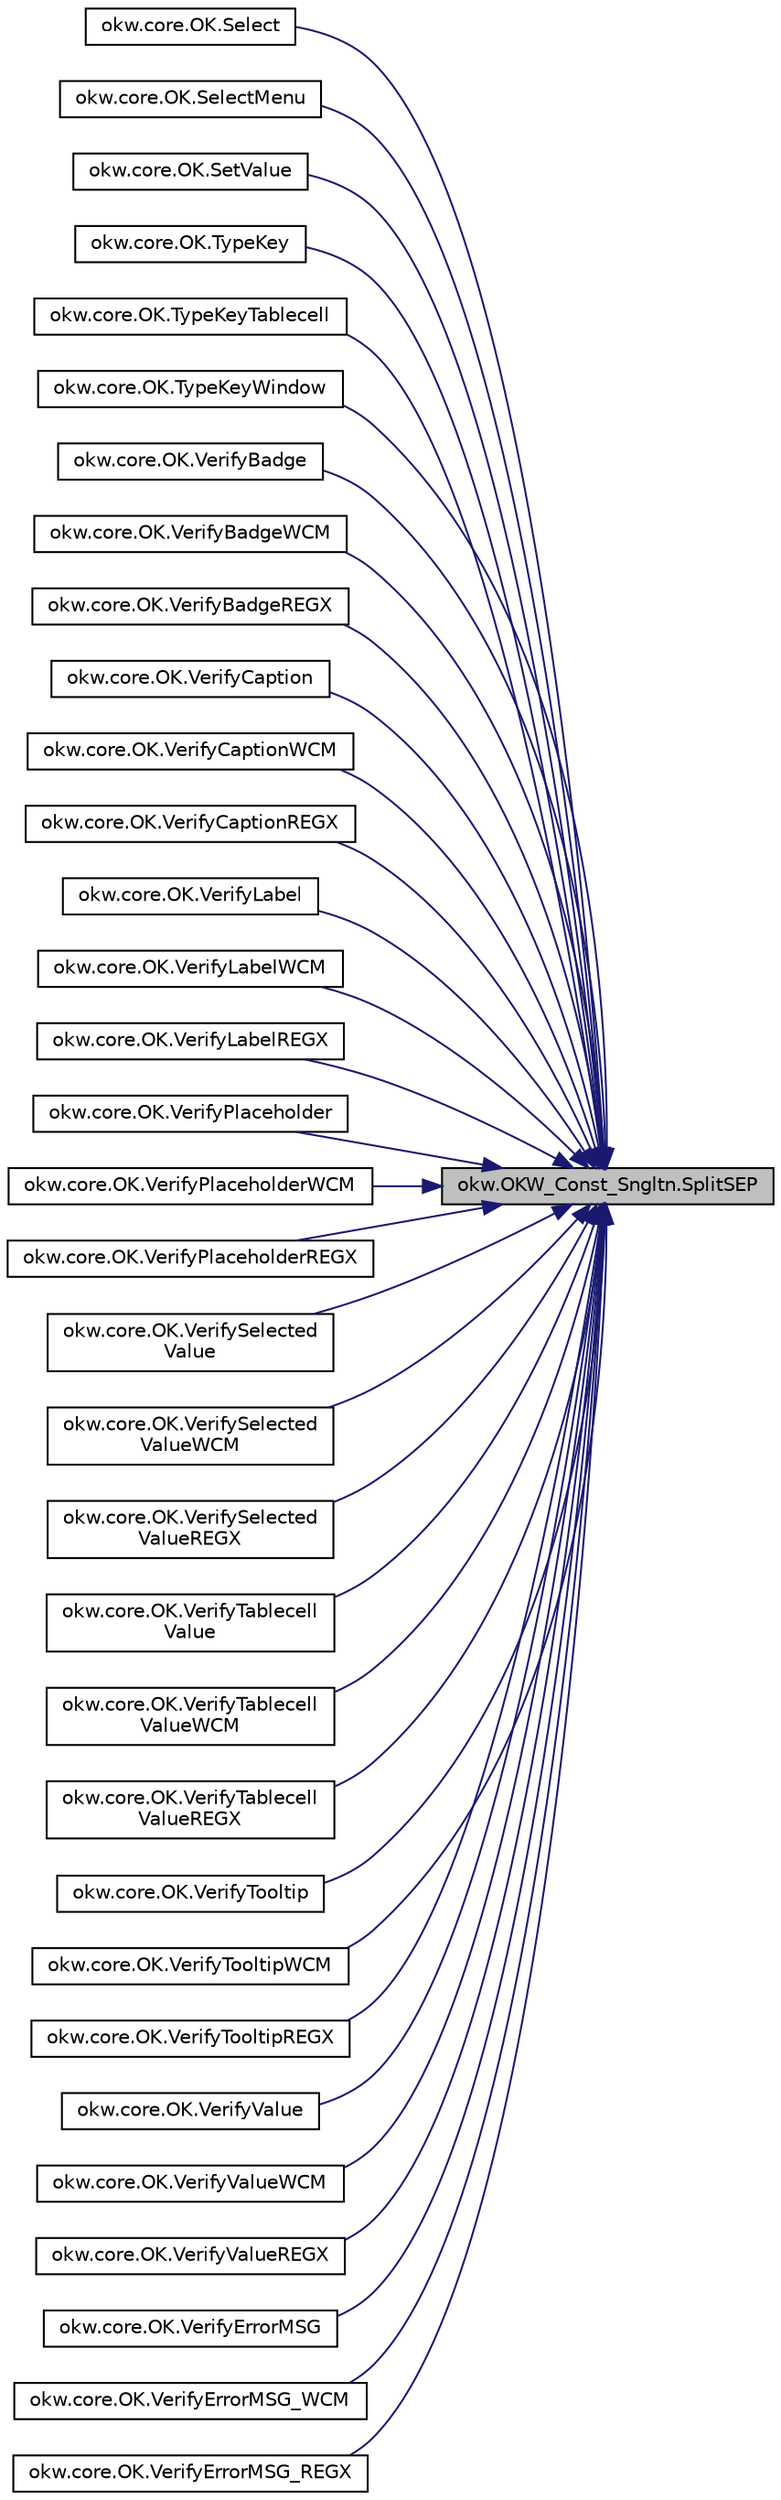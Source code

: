 digraph "okw.OKW_Const_Sngltn.SplitSEP"
{
 // INTERACTIVE_SVG=YES
 // LATEX_PDF_SIZE
  edge [fontname="Helvetica",fontsize="10",labelfontname="Helvetica",labelfontsize="10"];
  node [fontname="Helvetica",fontsize="10",shape=record];
  rankdir="RL";
  Node349 [label="okw.OKW_Const_Sngltn.SplitSEP",height=0.2,width=0.4,color="black", fillcolor="grey75", style="filled", fontcolor="black",tooltip="Methode trennt einen String und wandelt diesen in einen ListString um."];
  Node349 -> Node350 [dir="back",color="midnightblue",fontsize="10",style="solid",fontname="Helvetica"];
  Node350 [label="okw.core.OK.Select",height=0.2,width=0.4,color="black", fillcolor="white", style="filled",URL="$classokw_1_1core_1_1_o_k.html#a7ee0b387364c0c188f94099f14f2da43",tooltip="Auswahl aller Zeilen einer Liste/Tabelle, welche die gegebenen Daten enthalten."];
  Node349 -> Node351 [dir="back",color="midnightblue",fontsize="10",style="solid",fontname="Helvetica"];
  Node351 [label="okw.core.OK.SelectMenu",height=0.2,width=0.4,color="black", fillcolor="white", style="filled",URL="$classokw_1_1core_1_1_o_k.html#a691dd78240ef7e8a609b05e431c54f8c",tooltip="Wählt den gegebenen Menüeintrag aus."];
  Node349 -> Node352 [dir="back",color="midnightblue",fontsize="10",style="solid",fontname="Helvetica"];
  Node352 [label="okw.core.OK.SetValue",height=0.2,width=0.4,color="black", fillcolor="white", style="filled",URL="$classokw_1_1core_1_1_o_k.html#a6af4fe0d34a701aefc8ce67657b3c432",tooltip="Setzt den Wert des gegebenen Fensterobjekts auf den gegebenen Wert."];
  Node349 -> Node353 [dir="back",color="midnightblue",fontsize="10",style="solid",fontname="Helvetica"];
  Node353 [label="okw.core.OK.TypeKey",height=0.2,width=0.4,color="black", fillcolor="white", style="filled",URL="$classokw_1_1core_1_1_o_k.html#a4600012e7b1fdbedcee36313d0397fd5",tooltip="Tastatureingaben von Daten in das aktive Fensterobjekt."];
  Node349 -> Node354 [dir="back",color="midnightblue",fontsize="10",style="solid",fontname="Helvetica"];
  Node354 [label="okw.core.OK.TypeKeyTablecell",height=0.2,width=0.4,color="black", fillcolor="white", style="filled",URL="$classokw_1_1core_1_1_o_k.html#afbfb6cebd96c8087190627a4c0d0f7c4",tooltip="Eingabe von Daten in eine gegebene Tabellenzelle über die Tastatur."];
  Node349 -> Node355 [dir="back",color="midnightblue",fontsize="10",style="solid",fontname="Helvetica"];
  Node355 [label="okw.core.OK.TypeKeyWindow",height=0.2,width=0.4,color="black", fillcolor="white", style="filled",URL="$classokw_1_1core_1_1_o_k.html#ad91da46f1631eed55757d42061543e86",tooltip="Tastatureingabe in ein bestimmtes Fensterobjekt."];
  Node349 -> Node356 [dir="back",color="midnightblue",fontsize="10",style="solid",fontname="Helvetica"];
  Node356 [label="okw.core.OK.VerifyBadge",height=0.2,width=0.4,color="black", fillcolor="white", style="filled",URL="$classokw_1_1core_1_1_o_k.html#ac2c25fc3fa5b40db4e95219582f11874",tooltip="Überprüft den Badge des Objektes ."];
  Node349 -> Node357 [dir="back",color="midnightblue",fontsize="10",style="solid",fontname="Helvetica"];
  Node357 [label="okw.core.OK.VerifyBadgeWCM",height=0.2,width=0.4,color="black", fillcolor="white", style="filled",URL="$classokw_1_1core_1_1_o_k.html#a0bcee3fd07b44b54c13c14f0ff1080f0",tooltip="Überprüft den Badge des Objektes ."];
  Node349 -> Node358 [dir="back",color="midnightblue",fontsize="10",style="solid",fontname="Helvetica"];
  Node358 [label="okw.core.OK.VerifyBadgeREGX",height=0.2,width=0.4,color="black", fillcolor="white", style="filled",URL="$classokw_1_1core_1_1_o_k.html#a9e122d11d43dfbb7835c21a8b55b5759",tooltip="Überprüft den Badge des Objektes ."];
  Node349 -> Node359 [dir="back",color="midnightblue",fontsize="10",style="solid",fontname="Helvetica"];
  Node359 [label="okw.core.OK.VerifyCaption",height=0.2,width=0.4,color="black", fillcolor="white", style="filled",URL="$classokw_1_1core_1_1_o_k.html#afe1a1b392d59c5ceef93ed6d0cfd2e01",tooltip="Prüft den Standardwert eines Objektes (in den meisten Fällen ist dies der angezeigte Text)."];
  Node349 -> Node360 [dir="back",color="midnightblue",fontsize="10",style="solid",fontname="Helvetica"];
  Node360 [label="okw.core.OK.VerifyCaptionWCM",height=0.2,width=0.4,color="black", fillcolor="white", style="filled",URL="$classokw_1_1core_1_1_o_k.html#a461f7511030e7975fe983b2509527529",tooltip="Prüft den Standardwert eines Objektes (in den meisten Fällen ist dies der angezeigte Text)."];
  Node349 -> Node361 [dir="back",color="midnightblue",fontsize="10",style="solid",fontname="Helvetica"];
  Node361 [label="okw.core.OK.VerifyCaptionREGX",height=0.2,width=0.4,color="black", fillcolor="white", style="filled",URL="$classokw_1_1core_1_1_o_k.html#a7b0869a2a6df63be61899963dc35d768",tooltip="Überprüft die Überschrift des Objektes."];
  Node349 -> Node362 [dir="back",color="midnightblue",fontsize="10",style="solid",fontname="Helvetica"];
  Node362 [label="okw.core.OK.VerifyLabel",height=0.2,width=0.4,color="black", fillcolor="white", style="filled",URL="$classokw_1_1core_1_1_o_k.html#a1bfa8ae24fc44958e4e3c4272c120bb8",tooltip="Überprüft die Beschreibung des Objektes."];
  Node349 -> Node363 [dir="back",color="midnightblue",fontsize="10",style="solid",fontname="Helvetica"];
  Node363 [label="okw.core.OK.VerifyLabelWCM",height=0.2,width=0.4,color="black", fillcolor="white", style="filled",URL="$classokw_1_1core_1_1_o_k.html#a4187442dc3574358fda8af18cb03f15e",tooltip="Überprüft die Beschreibung/Label des Objektes."];
  Node349 -> Node364 [dir="back",color="midnightblue",fontsize="10",style="solid",fontname="Helvetica"];
  Node364 [label="okw.core.OK.VerifyLabelREGX",height=0.2,width=0.4,color="black", fillcolor="white", style="filled",URL="$classokw_1_1core_1_1_o_k.html#aeedf0dfdfe514b50ad774eb187a8cc34",tooltip="Überprüft die Überschrift des Objektes."];
  Node349 -> Node365 [dir="back",color="midnightblue",fontsize="10",style="solid",fontname="Helvetica"];
  Node365 [label="okw.core.OK.VerifyPlaceholder",height=0.2,width=0.4,color="black", fillcolor="white", style="filled",URL="$classokw_1_1core_1_1_o_k.html#a8c6275d39dbc5ce13caf907f511a9a64",tooltip="Überprüft die Beschreibung des Objektes."];
  Node349 -> Node366 [dir="back",color="midnightblue",fontsize="10",style="solid",fontname="Helvetica"];
  Node366 [label="okw.core.OK.VerifyPlaceholderWCM",height=0.2,width=0.4,color="black", fillcolor="white", style="filled",URL="$classokw_1_1core_1_1_o_k.html#a20ab85fe302c5b2fc61b94a8fe347f0c",tooltip="Überprüft den Platzhalter des Objektes."];
  Node349 -> Node367 [dir="back",color="midnightblue",fontsize="10",style="solid",fontname="Helvetica"];
  Node367 [label="okw.core.OK.VerifyPlaceholderREGX",height=0.2,width=0.4,color="black", fillcolor="white", style="filled",URL="$classokw_1_1core_1_1_o_k.html#a52a7e12864bb2fbf5c8578d3d25aabb5",tooltip="Überprüft den Platzhalter des Objektes."];
  Node349 -> Node368 [dir="back",color="midnightblue",fontsize="10",style="solid",fontname="Helvetica"];
  Node368 [label="okw.core.OK.VerifySelected\lValue",height=0.2,width=0.4,color="black", fillcolor="white", style="filled",URL="$classokw_1_1core_1_1_o_k.html#a648f371fccab2eded552b69adf164bbd",tooltip="Vergleicht den ausgewählten Wert des gegebenen Listenobjekts mit dem erwarteten Wert."];
  Node349 -> Node369 [dir="back",color="midnightblue",fontsize="10",style="solid",fontname="Helvetica"];
  Node369 [label="okw.core.OK.VerifySelected\lValueWCM",height=0.2,width=0.4,color="black", fillcolor="white", style="filled",URL="$classokw_1_1core_1_1_o_k.html#a3264319aa4b0bc4ac7b204ae5d6a0a4b",tooltip="Vergleicht den ausgewählten Wert des gegebenen Listenobjekts mit dem erwarteten Wert."];
  Node349 -> Node370 [dir="back",color="midnightblue",fontsize="10",style="solid",fontname="Helvetica"];
  Node370 [label="okw.core.OK.VerifySelected\lValueREGX",height=0.2,width=0.4,color="black", fillcolor="white", style="filled",URL="$classokw_1_1core_1_1_o_k.html#a53bc3562ca05078ebddbf5af03719d3f",tooltip="Vergleicht den ausgewählten Wert des gegebenen Listenobjekts mit dem erwarteten Wert."];
  Node349 -> Node371 [dir="back",color="midnightblue",fontsize="10",style="solid",fontname="Helvetica"];
  Node371 [label="okw.core.OK.VerifyTablecell\lValue",height=0.2,width=0.4,color="black", fillcolor="white", style="filled",URL="$classokw_1_1core_1_1_o_k.html#a3548a5a8ddfbf7f84bfe18ba200e1b35",tooltip="Vergleicht den Inhalt der gegebenen Tabellenzelle mit dem erwarteten Wert."];
  Node349 -> Node372 [dir="back",color="midnightblue",fontsize="10",style="solid",fontname="Helvetica"];
  Node372 [label="okw.core.OK.VerifyTablecell\lValueWCM",height=0.2,width=0.4,color="black", fillcolor="white", style="filled",URL="$classokw_1_1core_1_1_o_k.html#a30fc98c4004c99e3e37047deac6ad16f",tooltip="Vergleicht den Inhalt der gegebenen Tabellenzelle mit dem erwarteten Wert."];
  Node349 -> Node373 [dir="back",color="midnightblue",fontsize="10",style="solid",fontname="Helvetica"];
  Node373 [label="okw.core.OK.VerifyTablecell\lValueREGX",height=0.2,width=0.4,color="black", fillcolor="white", style="filled",URL="$classokw_1_1core_1_1_o_k.html#a84abe8cdf2426bde23d357c89a6822a6",tooltip="Vergleicht den Inhalt der gegebenen Tabellenzelle mit dem erwarteten Wert."];
  Node349 -> Node374 [dir="back",color="midnightblue",fontsize="10",style="solid",fontname="Helvetica"];
  Node374 [label="okw.core.OK.VerifyTooltip",height=0.2,width=0.4,color="black", fillcolor="white", style="filled",URL="$classokw_1_1core_1_1_o_k.html#a9f5e0c09b6d74adf4265e3c84cf700d1",tooltip="Prüft den Tooltip-Text eines Objektes."];
  Node349 -> Node375 [dir="back",color="midnightblue",fontsize="10",style="solid",fontname="Helvetica"];
  Node375 [label="okw.core.OK.VerifyTooltipWCM",height=0.2,width=0.4,color="black", fillcolor="white", style="filled",URL="$classokw_1_1core_1_1_o_k.html#adbf2e96978ec22c0d8febdee394a60e6",tooltip="Prüft den Tooltip-Text eines Objektes (in den meisten Fällen ist dies der angezeigte Text)."];
  Node349 -> Node376 [dir="back",color="midnightblue",fontsize="10",style="solid",fontname="Helvetica"];
  Node376 [label="okw.core.OK.VerifyTooltipREGX",height=0.2,width=0.4,color="black", fillcolor="white", style="filled",URL="$classokw_1_1core_1_1_o_k.html#a95d9d7b4bc22bd4deae5398394d90e3a",tooltip="Prüft den Standardwert eines Objektes (in den meisten Fällen ist dies der angezeigte Text)."];
  Node349 -> Node377 [dir="back",color="midnightblue",fontsize="10",style="solid",fontname="Helvetica"];
  Node377 [label="okw.core.OK.VerifyValue",height=0.2,width=0.4,color="black", fillcolor="white", style="filled",URL="$classokw_1_1core_1_1_o_k.html#a68529a54c5b950d3aa005bb87890b703",tooltip="Prüft den Standardwert eines Objektes (in den meisten Fällen ist dies der angezeigte Text)."];
  Node349 -> Node378 [dir="back",color="midnightblue",fontsize="10",style="solid",fontname="Helvetica"];
  Node378 [label="okw.core.OK.VerifyValueWCM",height=0.2,width=0.4,color="black", fillcolor="white", style="filled",URL="$classokw_1_1core_1_1_o_k.html#a6aafc82b46b36f952f2dd61db0f124b8",tooltip="Prüft den Standardwert eines Objektes (in den meisten Fällen ist dies der angezeigte Text)."];
  Node349 -> Node379 [dir="back",color="midnightblue",fontsize="10",style="solid",fontname="Helvetica"];
  Node379 [label="okw.core.OK.VerifyValueREGX",height=0.2,width=0.4,color="black", fillcolor="white", style="filled",URL="$classokw_1_1core_1_1_o_k.html#acb6c973210e73f47ee34f9df6eac7f83",tooltip="Wichtig: Ein \"EMPTY\"-Wert ist ein ArrayList String welche keine Array-Elemte enthält,..."];
  Node349 -> Node380 [dir="back",color="midnightblue",fontsize="10",style="solid",fontname="Helvetica"];
  Node380 [label="okw.core.OK.VerifyErrorMSG",height=0.2,width=0.4,color="black", fillcolor="white", style="filled",URL="$classokw_1_1core_1_1_o_k.html#a81c1f7ea13b9132872016e1c7edff243",tooltip="Überprüft Fehlermeldungen in mit Angular validierten Formularen."];
  Node349 -> Node381 [dir="back",color="midnightblue",fontsize="10",style="solid",fontname="Helvetica"];
  Node381 [label="okw.core.OK.VerifyErrorMSG_WCM",height=0.2,width=0.4,color="black", fillcolor="white", style="filled",URL="$classokw_1_1core_1_1_o_k.html#ab5961f415b164566eff1c7744d077366",tooltip="Überprüft Fehlermeldungen in mit Angular validierten Formularen."];
  Node349 -> Node382 [dir="back",color="midnightblue",fontsize="10",style="solid",fontname="Helvetica"];
  Node382 [label="okw.core.OK.VerifyErrorMSG_REGX",height=0.2,width=0.4,color="black", fillcolor="white", style="filled",URL="$classokw_1_1core_1_1_o_k.html#a1ab77bd52ba1644e70037f179b5f10e4",tooltip="Überprüft Fehlermeldungen in mit Angular validierten Formularen."];
}
